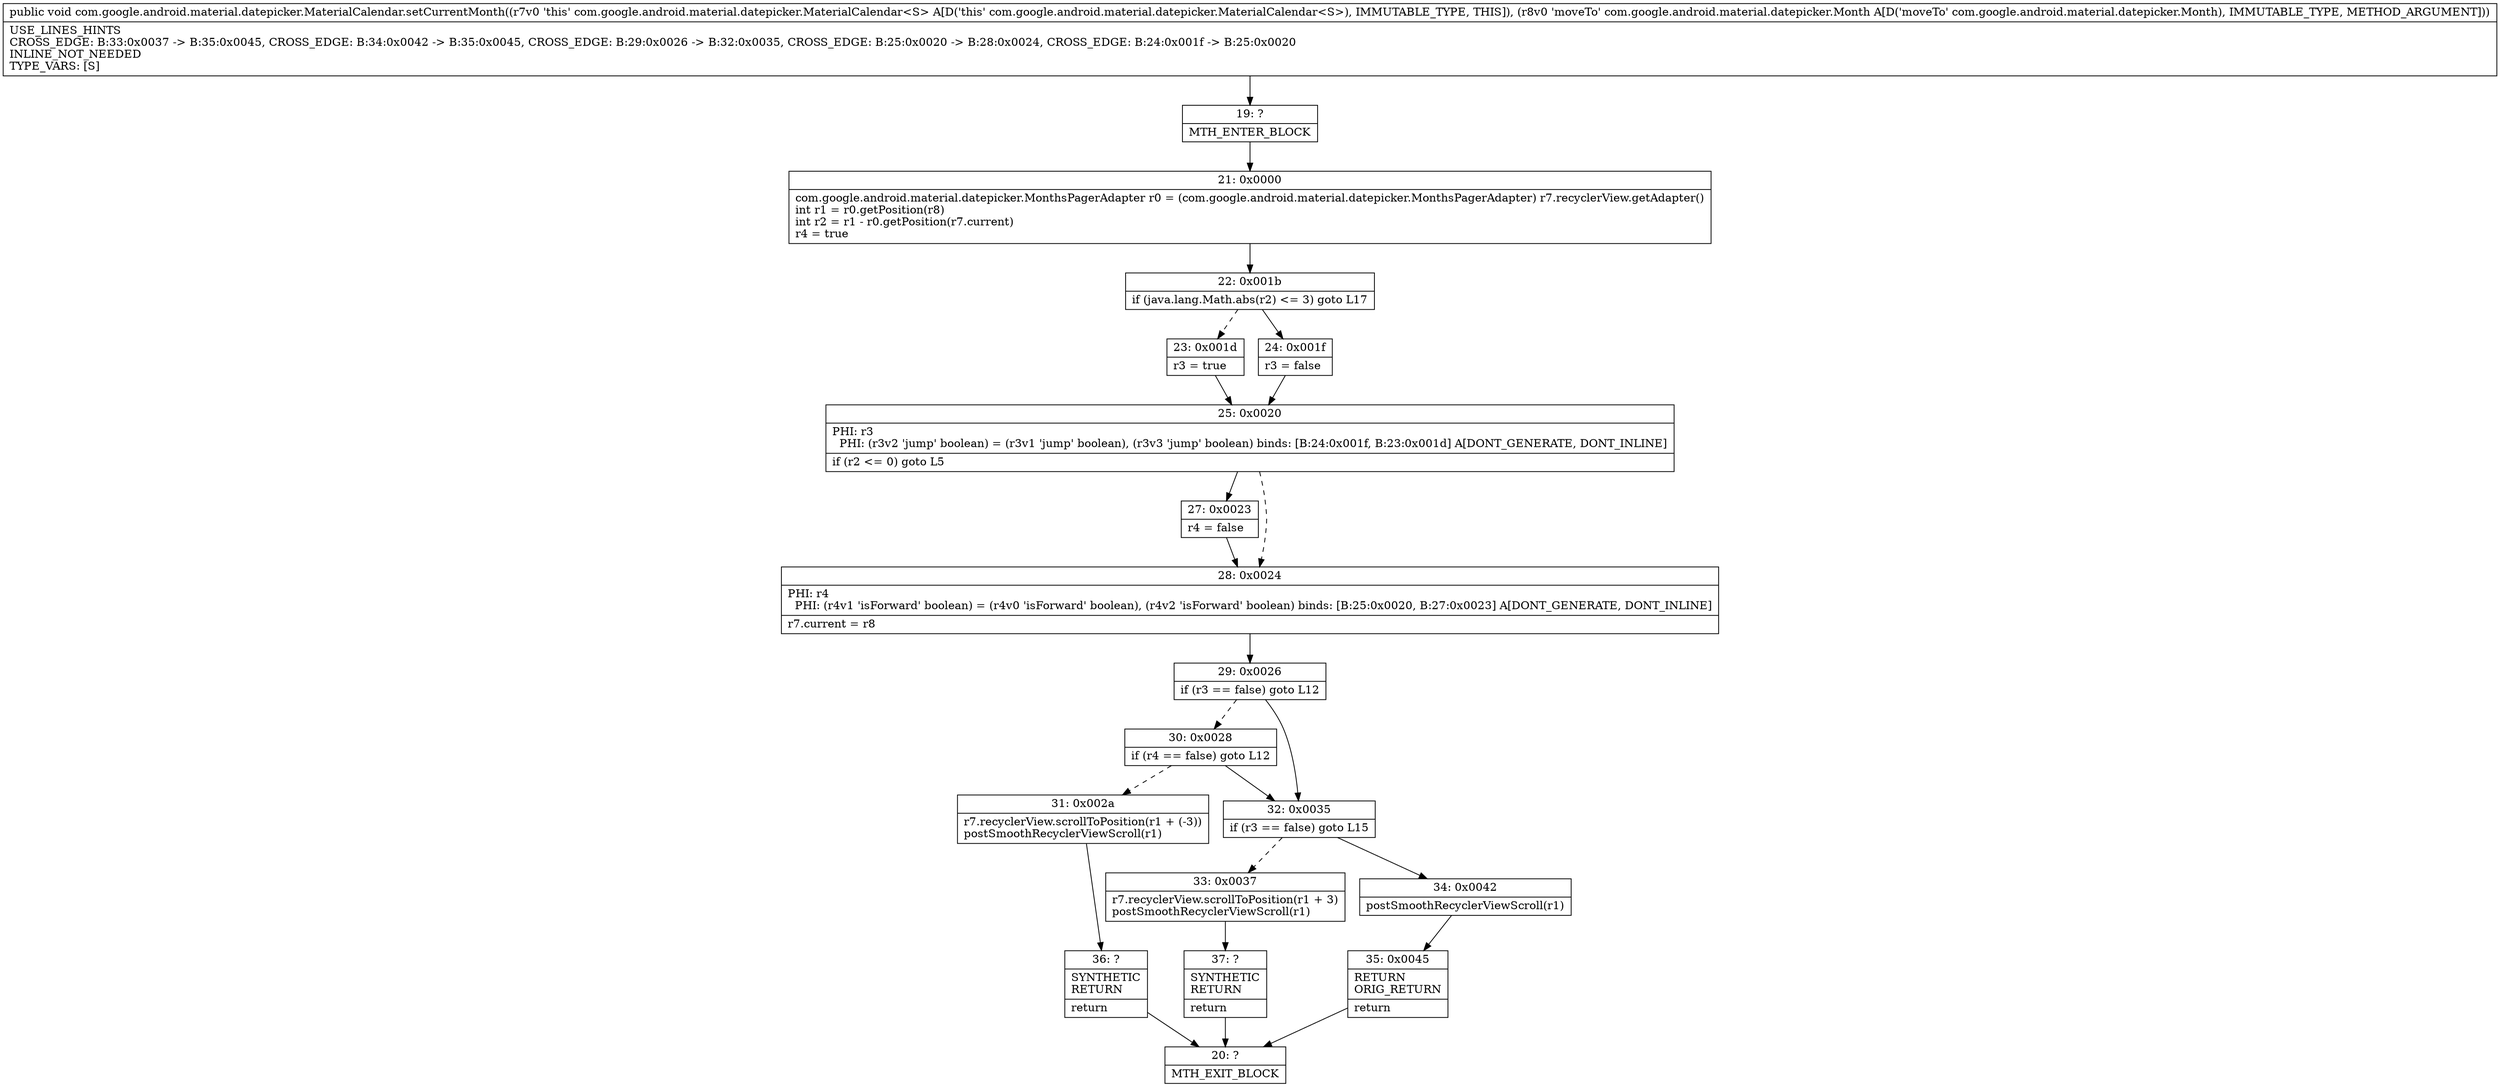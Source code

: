digraph "CFG forcom.google.android.material.datepicker.MaterialCalendar.setCurrentMonth(Lcom\/google\/android\/material\/datepicker\/Month;)V" {
Node_19 [shape=record,label="{19\:\ ?|MTH_ENTER_BLOCK\l}"];
Node_21 [shape=record,label="{21\:\ 0x0000|com.google.android.material.datepicker.MonthsPagerAdapter r0 = (com.google.android.material.datepicker.MonthsPagerAdapter) r7.recyclerView.getAdapter()\lint r1 = r0.getPosition(r8)\lint r2 = r1 \- r0.getPosition(r7.current)\lr4 = true\l}"];
Node_22 [shape=record,label="{22\:\ 0x001b|if (java.lang.Math.abs(r2) \<= 3) goto L17\l}"];
Node_23 [shape=record,label="{23\:\ 0x001d|r3 = true\l}"];
Node_25 [shape=record,label="{25\:\ 0x0020|PHI: r3 \l  PHI: (r3v2 'jump' boolean) = (r3v1 'jump' boolean), (r3v3 'jump' boolean) binds: [B:24:0x001f, B:23:0x001d] A[DONT_GENERATE, DONT_INLINE]\l|if (r2 \<= 0) goto L5\l}"];
Node_27 [shape=record,label="{27\:\ 0x0023|r4 = false\l}"];
Node_28 [shape=record,label="{28\:\ 0x0024|PHI: r4 \l  PHI: (r4v1 'isForward' boolean) = (r4v0 'isForward' boolean), (r4v2 'isForward' boolean) binds: [B:25:0x0020, B:27:0x0023] A[DONT_GENERATE, DONT_INLINE]\l|r7.current = r8\l}"];
Node_29 [shape=record,label="{29\:\ 0x0026|if (r3 == false) goto L12\l}"];
Node_30 [shape=record,label="{30\:\ 0x0028|if (r4 == false) goto L12\l}"];
Node_31 [shape=record,label="{31\:\ 0x002a|r7.recyclerView.scrollToPosition(r1 + (\-3))\lpostSmoothRecyclerViewScroll(r1)\l}"];
Node_36 [shape=record,label="{36\:\ ?|SYNTHETIC\lRETURN\l|return\l}"];
Node_20 [shape=record,label="{20\:\ ?|MTH_EXIT_BLOCK\l}"];
Node_32 [shape=record,label="{32\:\ 0x0035|if (r3 == false) goto L15\l}"];
Node_33 [shape=record,label="{33\:\ 0x0037|r7.recyclerView.scrollToPosition(r1 + 3)\lpostSmoothRecyclerViewScroll(r1)\l}"];
Node_37 [shape=record,label="{37\:\ ?|SYNTHETIC\lRETURN\l|return\l}"];
Node_34 [shape=record,label="{34\:\ 0x0042|postSmoothRecyclerViewScroll(r1)\l}"];
Node_35 [shape=record,label="{35\:\ 0x0045|RETURN\lORIG_RETURN\l|return\l}"];
Node_24 [shape=record,label="{24\:\ 0x001f|r3 = false\l}"];
MethodNode[shape=record,label="{public void com.google.android.material.datepicker.MaterialCalendar.setCurrentMonth((r7v0 'this' com.google.android.material.datepicker.MaterialCalendar\<S\> A[D('this' com.google.android.material.datepicker.MaterialCalendar\<S\>), IMMUTABLE_TYPE, THIS]), (r8v0 'moveTo' com.google.android.material.datepicker.Month A[D('moveTo' com.google.android.material.datepicker.Month), IMMUTABLE_TYPE, METHOD_ARGUMENT]))  | USE_LINES_HINTS\lCROSS_EDGE: B:33:0x0037 \-\> B:35:0x0045, CROSS_EDGE: B:34:0x0042 \-\> B:35:0x0045, CROSS_EDGE: B:29:0x0026 \-\> B:32:0x0035, CROSS_EDGE: B:25:0x0020 \-\> B:28:0x0024, CROSS_EDGE: B:24:0x001f \-\> B:25:0x0020\lINLINE_NOT_NEEDED\lTYPE_VARS: [S]\l}"];
MethodNode -> Node_19;Node_19 -> Node_21;
Node_21 -> Node_22;
Node_22 -> Node_23[style=dashed];
Node_22 -> Node_24;
Node_23 -> Node_25;
Node_25 -> Node_27;
Node_25 -> Node_28[style=dashed];
Node_27 -> Node_28;
Node_28 -> Node_29;
Node_29 -> Node_30[style=dashed];
Node_29 -> Node_32;
Node_30 -> Node_31[style=dashed];
Node_30 -> Node_32;
Node_31 -> Node_36;
Node_36 -> Node_20;
Node_32 -> Node_33[style=dashed];
Node_32 -> Node_34;
Node_33 -> Node_37;
Node_37 -> Node_20;
Node_34 -> Node_35;
Node_35 -> Node_20;
Node_24 -> Node_25;
}

